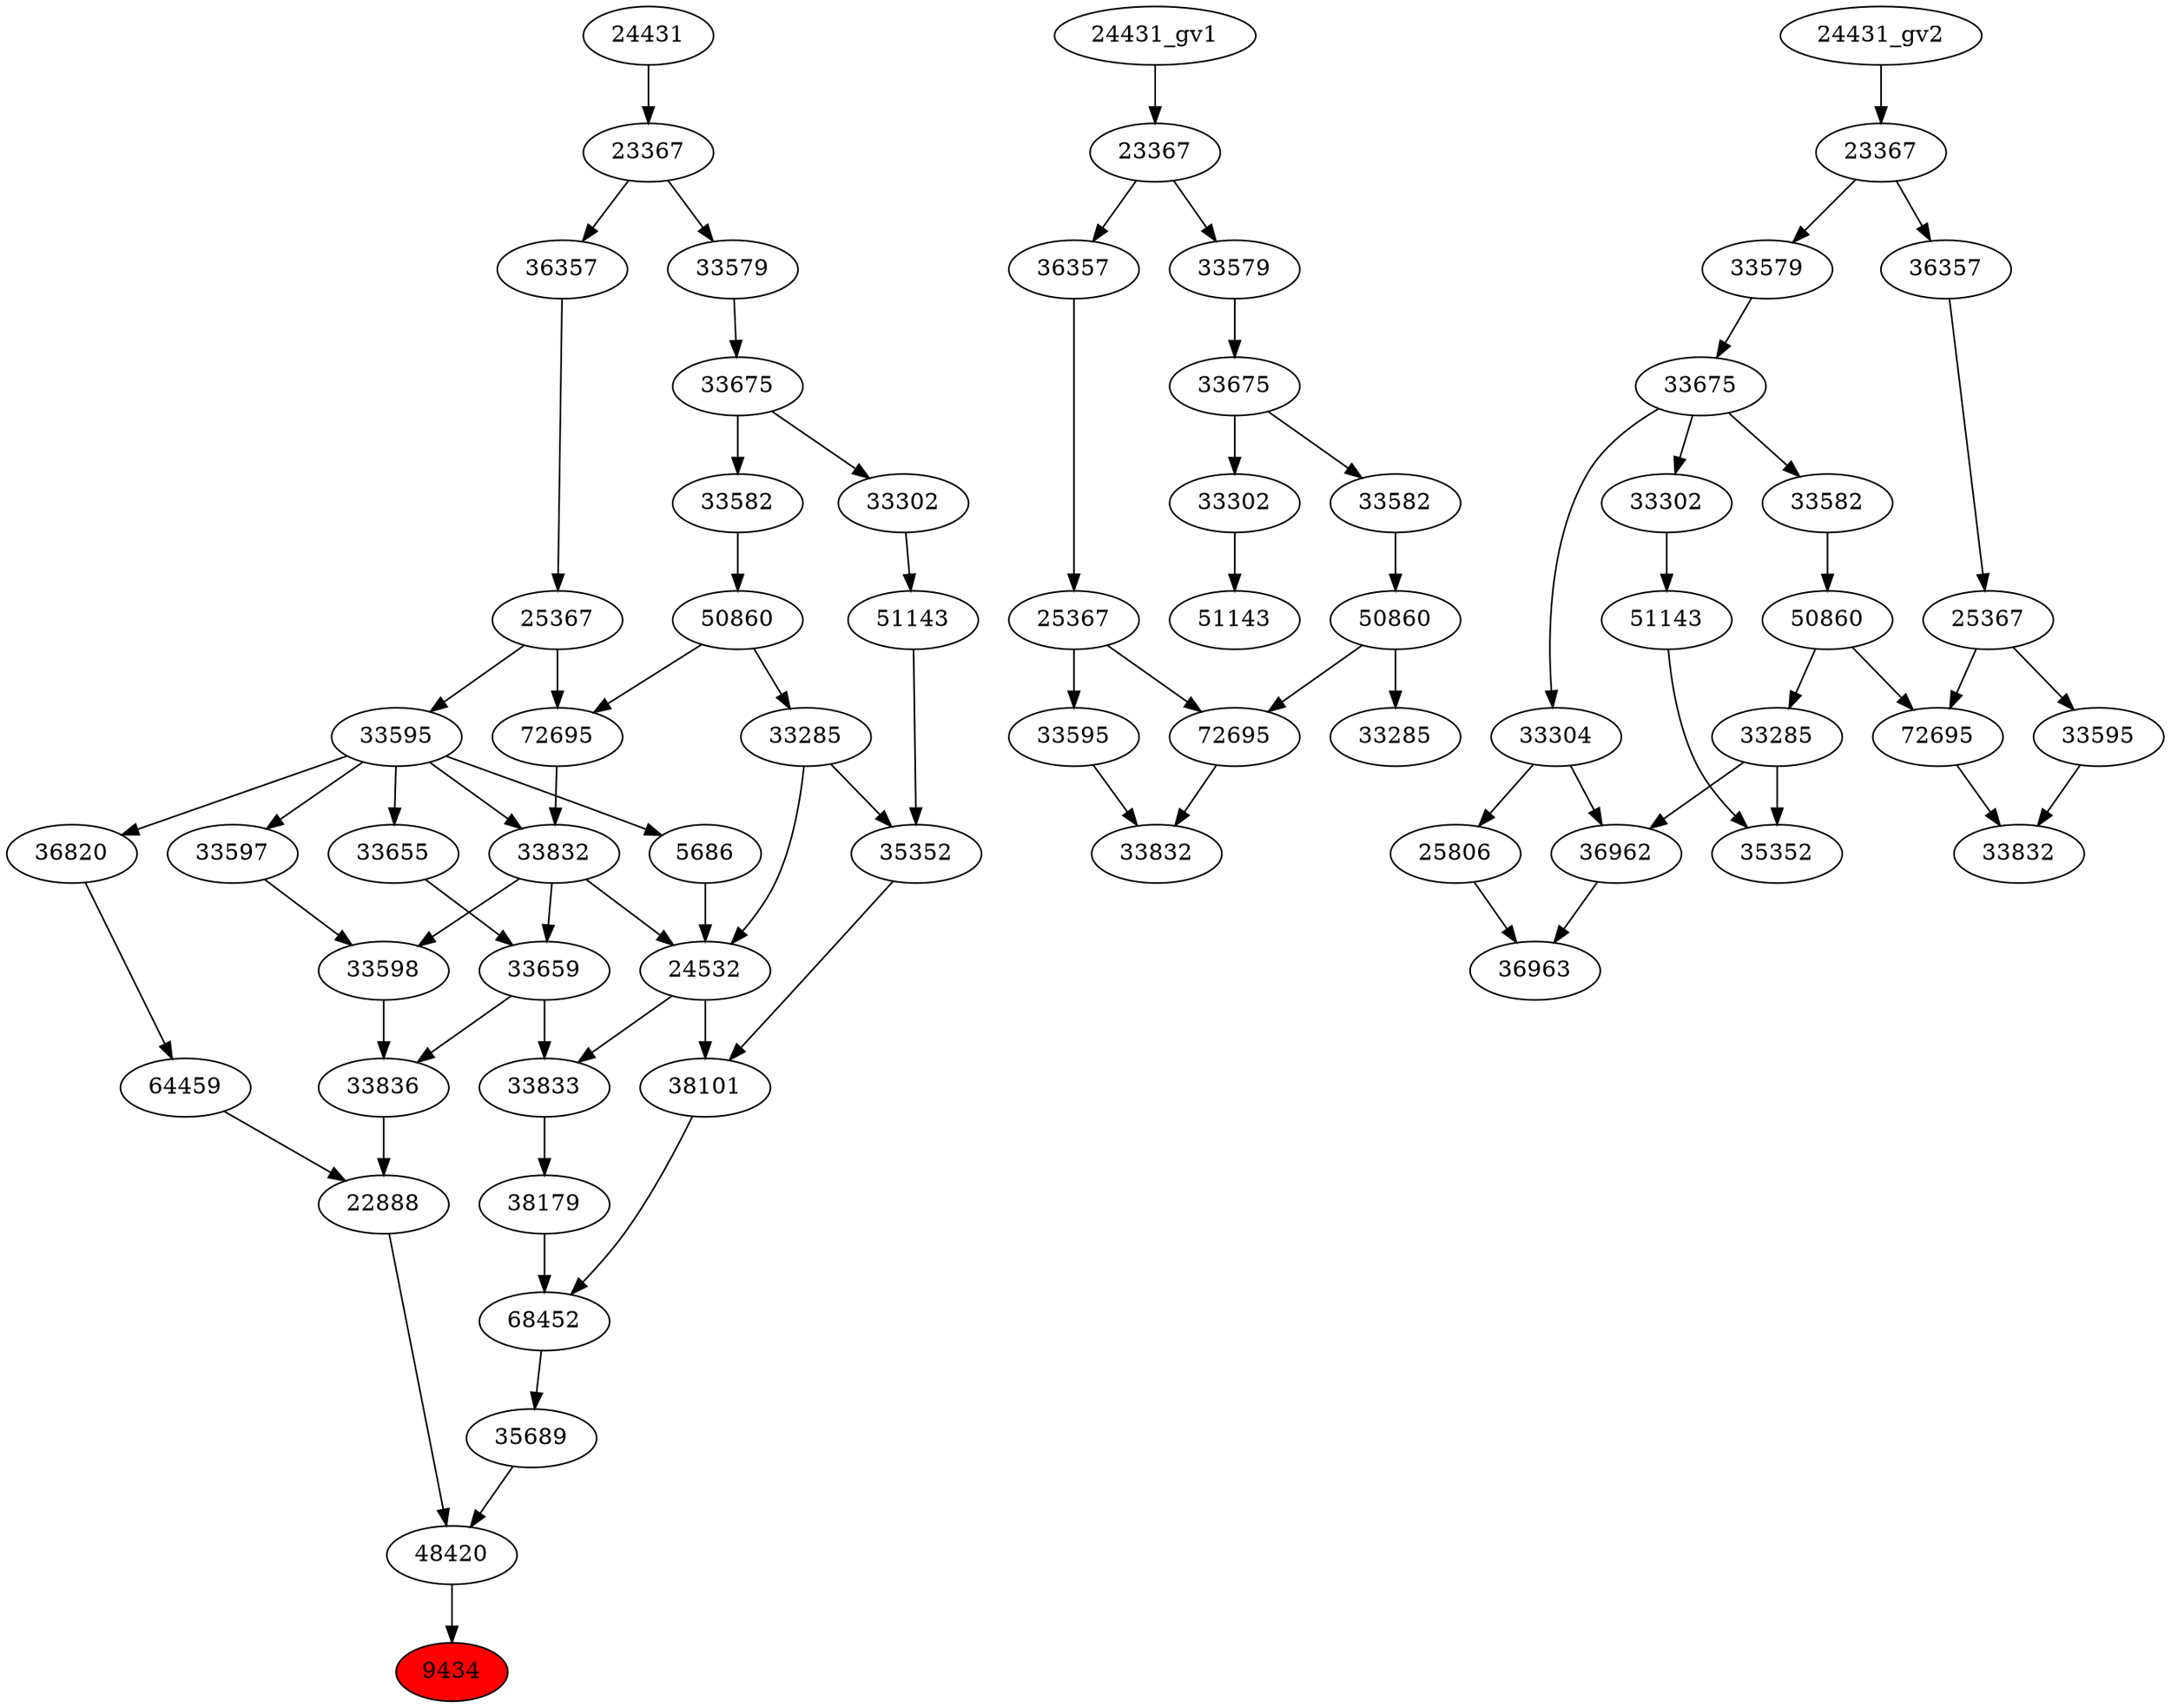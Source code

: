 strict digraph root {
	node [label="\N"];
	{
		node [fillcolor="",
			label="\N",
			style=""
		];
		9434		 [fillcolor=red,
			label=9434,
			style=filled];
		48420		 [label=48420];
		48420 -> 9434;
		22888		 [label=22888];
		22888 -> 48420;
		35689		 [label=35689];
		35689 -> 48420;
		33836		 [label=33836];
		33836 -> 22888;
		64459		 [label=64459];
		64459 -> 22888;
		68452		 [label=68452];
		68452 -> 35689;
		33659		 [label=33659];
		33659 -> 33836;
		33833		 [label=33833];
		33659 -> 33833;
		33598		 [label=33598];
		33598 -> 33836;
		36820		 [label=36820];
		36820 -> 64459;
		38179		 [label=38179];
		38179 -> 68452;
		38101		 [label=38101];
		38101 -> 68452;
		33655		 [label=33655];
		33655 -> 33659;
		33832		 [label=33832];
		33832 -> 33659;
		33832 -> 33598;
		24532		 [label=24532];
		33832 -> 24532;
		33597		 [label=33597];
		33597 -> 33598;
		33595		 [label=33595];
		33595 -> 36820;
		33595 -> 33655;
		33595 -> 33832;
		33595 -> 33597;
		5686		 [label=5686];
		33595 -> 5686;
		33833 -> 38179;
		24532 -> 38101;
		24532 -> 33833;
		35352		 [label=35352];
		35352 -> 38101;
		72695		 [label=72695];
		72695 -> 33832;
		25367		 [label=25367];
		25367 -> 33595;
		25367 -> 72695;
		33285		 [label=33285];
		33285 -> 24532;
		33285 -> 35352;
		5686 -> 24532;
		51143		 [label=51143];
		51143 -> 35352;
		50860		 [label=50860];
		50860 -> 72695;
		50860 -> 33285;
		36357		 [label=36357];
		36357 -> 25367;
		33302		 [label=33302];
		33302 -> 51143;
		33582		 [label=33582];
		33582 -> 50860;
		23367		 [label=23367];
		23367 -> 36357;
		33579		 [label=33579];
		23367 -> 33579;
		33675		 [label=33675];
		33675 -> 33302;
		33675 -> 33582;
		24431		 [label=24431];
		24431 -> 23367;
		33579 -> 33675;
	}
	{
		node [label="\N"];
		"33832_gv1"		 [label=33832];
		"72695_gv1"		 [label=72695];
		"72695_gv1" -> "33832_gv1";
		"33595_gv1"		 [label=33595];
		"33595_gv1" -> "33832_gv1";
		"25367_gv1"		 [label=25367];
		"25367_gv1" -> "72695_gv1";
		"25367_gv1" -> "33595_gv1";
		"50860_gv1"		 [label=50860];
		"50860_gv1" -> "72695_gv1";
		"33285_gv1"		 [label=33285];
		"50860_gv1" -> "33285_gv1";
		"36357_gv1"		 [label=36357];
		"36357_gv1" -> "25367_gv1";
		"51143_gv1"		 [label=51143];
		"33302_gv1"		 [label=33302];
		"33302_gv1" -> "51143_gv1";
		"33582_gv1"		 [label=33582];
		"33582_gv1" -> "50860_gv1";
		"23367_gv1"		 [label=23367];
		"23367_gv1" -> "36357_gv1";
		"33579_gv1"		 [label=33579];
		"23367_gv1" -> "33579_gv1";
		"33675_gv1"		 [label=33675];
		"33675_gv1" -> "33302_gv1";
		"33675_gv1" -> "33582_gv1";
		"24431_gv1" -> "23367_gv1";
		"33579_gv1" -> "33675_gv1";
	}
	{
		node [label="\N"];
		"35352_gv1"		 [label=35352];
		"33285_gv2"		 [label=33285];
		"33285_gv2" -> "35352_gv1";
		36962		 [label=36962];
		"33285_gv2" -> 36962;
		"51143_gv2"		 [label=51143];
		"51143_gv2" -> "35352_gv1";
		36963		 [label=36963];
		36962 -> 36963;
		25806		 [label=25806];
		25806 -> 36963;
		"50860_gv2"		 [label=50860];
		"50860_gv2" -> "33285_gv2";
		"72695_gv2"		 [label=72695];
		"50860_gv2" -> "72695_gv2";
		"33582_gv2"		 [label=33582];
		"33582_gv2" -> "50860_gv2";
		"33832_gv2"		 [label=33832];
		"72695_gv2" -> "33832_gv2";
		"33595_gv2"		 [label=33595];
		"33595_gv2" -> "33832_gv2";
		"33302_gv2"		 [label=33302];
		"33302_gv2" -> "51143_gv2";
		33304		 [label=33304];
		33304 -> 36962;
		33304 -> 25806;
		"33675_gv2"		 [label=33675];
		"33675_gv2" -> "33582_gv2";
		"33675_gv2" -> "33302_gv2";
		"33675_gv2" -> 33304;
		"25367_gv2"		 [label=25367];
		"25367_gv2" -> "72695_gv2";
		"25367_gv2" -> "33595_gv2";
		"33579_gv2"		 [label=33579];
		"33579_gv2" -> "33675_gv2";
		"36357_gv2"		 [label=36357];
		"36357_gv2" -> "25367_gv2";
		"23367_gv2"		 [label=23367];
		"23367_gv2" -> "33579_gv2";
		"23367_gv2" -> "36357_gv2";
		"24431_gv2" -> "23367_gv2";
	}
}
